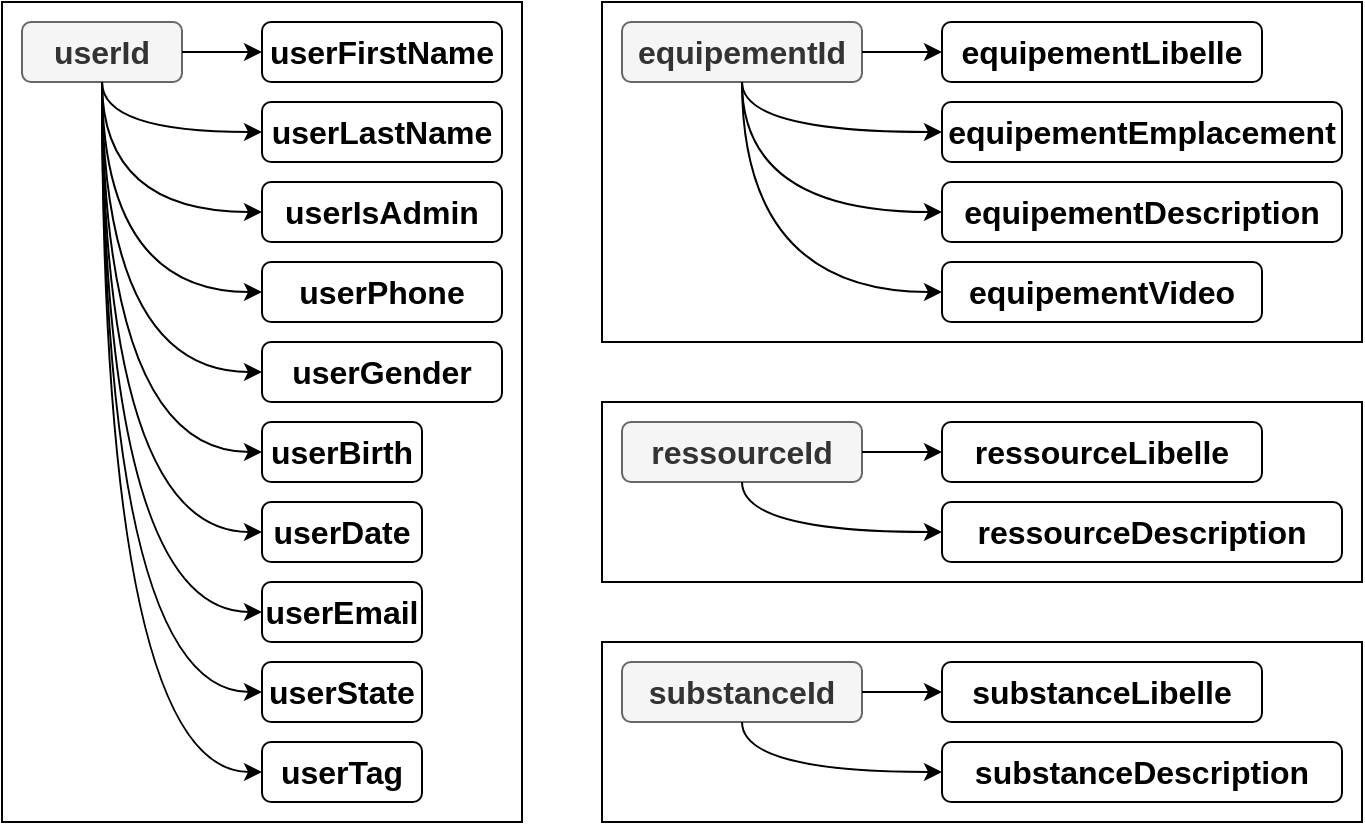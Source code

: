 <mxfile version="20.6.2" type="device"><diagram id="U-tvfoxc7lPyAdKgY_oc" name="Page-1"><mxGraphModel dx="599" dy="728" grid="1" gridSize="10" guides="1" tooltips="1" connect="1" arrows="1" fold="1" page="1" pageScale="1" pageWidth="1600" pageHeight="900" math="0" shadow="0"><root><mxCell id="0"/><mxCell id="1" parent="0"/><mxCell id="CwdYEeybxTJj4bw3ZAdH-25" value="" style="group" vertex="1" connectable="0" parent="1"><mxGeometry x="40" y="40" width="260" height="410" as="geometry"/></mxCell><mxCell id="CwdYEeybxTJj4bw3ZAdH-3" value="" style="rounded=0;whiteSpace=wrap;html=1;fillColor=none;" vertex="1" parent="CwdYEeybxTJj4bw3ZAdH-25"><mxGeometry width="260" height="410" as="geometry"/></mxCell><mxCell id="CwdYEeybxTJj4bw3ZAdH-1" value="&lt;b&gt;&lt;font style=&quot;font-size: 16px&quot;&gt;userId&lt;/font&gt;&lt;/b&gt;" style="rounded=1;whiteSpace=wrap;html=1;fillColor=#f5f5f5;fontColor=#333333;strokeColor=#666666;" vertex="1" parent="CwdYEeybxTJj4bw3ZAdH-25"><mxGeometry x="10" y="10" width="80" height="30" as="geometry"/></mxCell><mxCell id="CwdYEeybxTJj4bw3ZAdH-4" value="&lt;b&gt;&lt;font style=&quot;font-size: 16px&quot;&gt;userDate&lt;/font&gt;&lt;/b&gt;" style="rounded=1;whiteSpace=wrap;html=1;fillColor=none;" vertex="1" parent="CwdYEeybxTJj4bw3ZAdH-25"><mxGeometry x="130" y="250" width="80" height="30" as="geometry"/></mxCell><mxCell id="CwdYEeybxTJj4bw3ZAdH-6" style="rounded=0;orthogonalLoop=1;jettySize=auto;html=1;edgeStyle=orthogonalEdgeStyle;curved=1;" edge="1" parent="CwdYEeybxTJj4bw3ZAdH-25" source="CwdYEeybxTJj4bw3ZAdH-1" target="CwdYEeybxTJj4bw3ZAdH-4"><mxGeometry relative="1" as="geometry"><Array as="points"><mxPoint x="50" y="265"/></Array></mxGeometry></mxCell><mxCell id="CwdYEeybxTJj4bw3ZAdH-7" style="rounded=0;orthogonalLoop=1;jettySize=auto;html=1;edgeStyle=orthogonalEdgeStyle;curved=1;" edge="1" parent="CwdYEeybxTJj4bw3ZAdH-25" target="CwdYEeybxTJj4bw3ZAdH-8" source="CwdYEeybxTJj4bw3ZAdH-1"><mxGeometry relative="1" as="geometry"><mxPoint x="90" y="65" as="sourcePoint"/><Array as="points"><mxPoint x="50" y="345"/></Array></mxGeometry></mxCell><mxCell id="CwdYEeybxTJj4bw3ZAdH-8" value="&lt;b&gt;&lt;font style=&quot;font-size: 16px&quot;&gt;userState&lt;/font&gt;&lt;/b&gt;" style="rounded=1;whiteSpace=wrap;html=1;fillColor=none;" vertex="1" parent="CwdYEeybxTJj4bw3ZAdH-25"><mxGeometry x="130" y="330" width="80" height="30" as="geometry"/></mxCell><mxCell id="CwdYEeybxTJj4bw3ZAdH-9" style="rounded=0;orthogonalLoop=1;jettySize=auto;html=1;edgeStyle=orthogonalEdgeStyle;curved=1;" edge="1" parent="CwdYEeybxTJj4bw3ZAdH-25" target="CwdYEeybxTJj4bw3ZAdH-10" source="CwdYEeybxTJj4bw3ZAdH-1"><mxGeometry relative="1" as="geometry"><mxPoint x="90" y="105" as="sourcePoint"/><Array as="points"><mxPoint x="50" y="105"/></Array></mxGeometry></mxCell><mxCell id="CwdYEeybxTJj4bw3ZAdH-10" value="&lt;b&gt;&lt;font style=&quot;font-size: 16px&quot;&gt;userIsAdmin&lt;/font&gt;&lt;/b&gt;" style="rounded=1;whiteSpace=wrap;html=1;fillColor=none;" vertex="1" parent="CwdYEeybxTJj4bw3ZAdH-25"><mxGeometry x="130" y="90" width="120" height="30" as="geometry"/></mxCell><mxCell id="CwdYEeybxTJj4bw3ZAdH-11" style="rounded=0;orthogonalLoop=1;jettySize=auto;html=1;edgeStyle=orthogonalEdgeStyle;curved=1;" edge="1" parent="CwdYEeybxTJj4bw3ZAdH-25" target="CwdYEeybxTJj4bw3ZAdH-12" source="CwdYEeybxTJj4bw3ZAdH-1"><mxGeometry relative="1" as="geometry"><mxPoint x="72.5" y="80" as="sourcePoint"/></mxGeometry></mxCell><mxCell id="CwdYEeybxTJj4bw3ZAdH-12" value="&lt;b&gt;&lt;font style=&quot;font-size: 16px&quot;&gt;userFirstName&lt;/font&gt;&lt;/b&gt;" style="rounded=1;whiteSpace=wrap;html=1;fillColor=none;" vertex="1" parent="CwdYEeybxTJj4bw3ZAdH-25"><mxGeometry x="130" y="10" width="120" height="30" as="geometry"/></mxCell><mxCell id="CwdYEeybxTJj4bw3ZAdH-13" style="rounded=0;orthogonalLoop=1;jettySize=auto;html=1;edgeStyle=orthogonalEdgeStyle;curved=1;" edge="1" parent="CwdYEeybxTJj4bw3ZAdH-25" target="CwdYEeybxTJj4bw3ZAdH-14" source="CwdYEeybxTJj4bw3ZAdH-1"><mxGeometry relative="1" as="geometry"><mxPoint x="72.5" y="120" as="sourcePoint"/><Array as="points"><mxPoint x="50" y="65"/></Array></mxGeometry></mxCell><mxCell id="CwdYEeybxTJj4bw3ZAdH-14" value="&lt;b&gt;&lt;font style=&quot;font-size: 16px&quot;&gt;userLastName&lt;/font&gt;&lt;/b&gt;" style="rounded=1;whiteSpace=wrap;html=1;fillColor=none;" vertex="1" parent="CwdYEeybxTJj4bw3ZAdH-25"><mxGeometry x="130" y="50" width="120" height="30" as="geometry"/></mxCell><mxCell id="CwdYEeybxTJj4bw3ZAdH-15" style="rounded=0;orthogonalLoop=1;jettySize=auto;html=1;edgeStyle=orthogonalEdgeStyle;curved=1;" edge="1" parent="CwdYEeybxTJj4bw3ZAdH-25" target="CwdYEeybxTJj4bw3ZAdH-16" source="CwdYEeybxTJj4bw3ZAdH-1"><mxGeometry relative="1" as="geometry"><mxPoint x="72.5" y="160" as="sourcePoint"/><Array as="points"><mxPoint x="50" y="225"/></Array></mxGeometry></mxCell><mxCell id="CwdYEeybxTJj4bw3ZAdH-16" value="&lt;b&gt;&lt;font style=&quot;font-size: 16px&quot;&gt;userBirth&lt;/font&gt;&lt;/b&gt;" style="rounded=1;whiteSpace=wrap;html=1;fillColor=none;" vertex="1" parent="CwdYEeybxTJj4bw3ZAdH-25"><mxGeometry x="130" y="210" width="80" height="30" as="geometry"/></mxCell><mxCell id="CwdYEeybxTJj4bw3ZAdH-17" style="rounded=0;orthogonalLoop=1;jettySize=auto;html=1;edgeStyle=orthogonalEdgeStyle;curved=1;" edge="1" parent="CwdYEeybxTJj4bw3ZAdH-25" target="CwdYEeybxTJj4bw3ZAdH-18" source="CwdYEeybxTJj4bw3ZAdH-1"><mxGeometry relative="1" as="geometry"><mxPoint x="-47.5" y="160" as="sourcePoint"/><Array as="points"><mxPoint x="50" y="185"/></Array></mxGeometry></mxCell><mxCell id="CwdYEeybxTJj4bw3ZAdH-18" value="&lt;b&gt;&lt;font style=&quot;font-size: 16px&quot;&gt;userGender&lt;/font&gt;&lt;/b&gt;" style="rounded=1;whiteSpace=wrap;html=1;fillColor=none;" vertex="1" parent="CwdYEeybxTJj4bw3ZAdH-25"><mxGeometry x="130" y="170" width="120" height="30" as="geometry"/></mxCell><mxCell id="CwdYEeybxTJj4bw3ZAdH-19" style="rounded=0;orthogonalLoop=1;jettySize=auto;html=1;edgeStyle=orthogonalEdgeStyle;curved=1;" edge="1" parent="CwdYEeybxTJj4bw3ZAdH-25" target="CwdYEeybxTJj4bw3ZAdH-20" source="CwdYEeybxTJj4bw3ZAdH-1"><mxGeometry relative="1" as="geometry"><mxPoint x="-7.5" y="160" as="sourcePoint"/><Array as="points"><mxPoint x="50" y="305"/></Array></mxGeometry></mxCell><mxCell id="CwdYEeybxTJj4bw3ZAdH-20" value="&lt;b&gt;&lt;font style=&quot;font-size: 16px&quot;&gt;userEmail&lt;/font&gt;&lt;/b&gt;" style="rounded=1;whiteSpace=wrap;html=1;fillColor=none;" vertex="1" parent="CwdYEeybxTJj4bw3ZAdH-25"><mxGeometry x="130" y="290" width="80" height="30" as="geometry"/></mxCell><mxCell id="CwdYEeybxTJj4bw3ZAdH-21" style="rounded=0;orthogonalLoop=1;jettySize=auto;html=1;edgeStyle=orthogonalEdgeStyle;curved=1;" edge="1" parent="CwdYEeybxTJj4bw3ZAdH-25" target="CwdYEeybxTJj4bw3ZAdH-22" source="CwdYEeybxTJj4bw3ZAdH-1"><mxGeometry relative="1" as="geometry"><mxPoint y="110" as="sourcePoint"/><Array as="points"><mxPoint x="50" y="385"/></Array></mxGeometry></mxCell><mxCell id="CwdYEeybxTJj4bw3ZAdH-22" value="&lt;b&gt;&lt;font style=&quot;font-size: 16px&quot;&gt;userTag&lt;/font&gt;&lt;/b&gt;" style="rounded=1;whiteSpace=wrap;html=1;fillColor=none;" vertex="1" parent="CwdYEeybxTJj4bw3ZAdH-25"><mxGeometry x="130" y="370" width="80" height="30" as="geometry"/></mxCell><mxCell id="CwdYEeybxTJj4bw3ZAdH-23" style="rounded=0;orthogonalLoop=1;jettySize=auto;html=1;edgeStyle=orthogonalEdgeStyle;curved=1;" edge="1" parent="CwdYEeybxTJj4bw3ZAdH-25" target="CwdYEeybxTJj4bw3ZAdH-24" source="CwdYEeybxTJj4bw3ZAdH-1"><mxGeometry relative="1" as="geometry"><mxPoint x="18.75" y="70" as="sourcePoint"/><Array as="points"><mxPoint x="50" y="145"/></Array></mxGeometry></mxCell><mxCell id="CwdYEeybxTJj4bw3ZAdH-24" value="&lt;b&gt;&lt;font style=&quot;font-size: 16px&quot;&gt;userPhone&lt;/font&gt;&lt;/b&gt;" style="rounded=1;whiteSpace=wrap;html=1;fillColor=none;" vertex="1" parent="CwdYEeybxTJj4bw3ZAdH-25"><mxGeometry x="130" y="130" width="120" height="30" as="geometry"/></mxCell><mxCell id="CwdYEeybxTJj4bw3ZAdH-50" value="" style="group" vertex="1" connectable="0" parent="1"><mxGeometry x="340" y="40" width="380" height="170" as="geometry"/></mxCell><mxCell id="CwdYEeybxTJj4bw3ZAdH-27" value="" style="rounded=0;whiteSpace=wrap;html=1;fillColor=none;" vertex="1" parent="CwdYEeybxTJj4bw3ZAdH-50"><mxGeometry width="380" height="170" as="geometry"/></mxCell><mxCell id="CwdYEeybxTJj4bw3ZAdH-28" value="&lt;b&gt;&lt;font style=&quot;font-size: 16px&quot;&gt;equipementId&lt;/font&gt;&lt;/b&gt;" style="rounded=1;whiteSpace=wrap;html=1;fillColor=#f5f5f5;fontColor=#333333;strokeColor=#666666;" vertex="1" parent="CwdYEeybxTJj4bw3ZAdH-50"><mxGeometry x="10" y="10" width="120" height="30" as="geometry"/></mxCell><mxCell id="CwdYEeybxTJj4bw3ZAdH-33" style="rounded=0;orthogonalLoop=1;jettySize=auto;html=1;edgeStyle=orthogonalEdgeStyle;curved=1;" edge="1" parent="CwdYEeybxTJj4bw3ZAdH-50" source="CwdYEeybxTJj4bw3ZAdH-28" target="CwdYEeybxTJj4bw3ZAdH-34"><mxGeometry relative="1" as="geometry"><mxPoint x="130" y="105" as="sourcePoint"/><Array as="points"><mxPoint x="70" y="105"/></Array></mxGeometry></mxCell><mxCell id="CwdYEeybxTJj4bw3ZAdH-34" value="&lt;b&gt;&lt;font style=&quot;font-size: 16px&quot;&gt;equipementDescription&lt;/font&gt;&lt;/b&gt;" style="rounded=1;whiteSpace=wrap;html=1;fillColor=none;" vertex="1" parent="CwdYEeybxTJj4bw3ZAdH-50"><mxGeometry x="170" y="90" width="200" height="30" as="geometry"/></mxCell><mxCell id="CwdYEeybxTJj4bw3ZAdH-35" style="rounded=0;orthogonalLoop=1;jettySize=auto;html=1;edgeStyle=orthogonalEdgeStyle;curved=1;" edge="1" parent="CwdYEeybxTJj4bw3ZAdH-50" source="CwdYEeybxTJj4bw3ZAdH-28" target="CwdYEeybxTJj4bw3ZAdH-36"><mxGeometry relative="1" as="geometry"><mxPoint x="112.5" y="80" as="sourcePoint"/></mxGeometry></mxCell><mxCell id="CwdYEeybxTJj4bw3ZAdH-36" value="&lt;b&gt;&lt;font style=&quot;font-size: 16px&quot;&gt;equipementLibelle&lt;/font&gt;&lt;/b&gt;" style="rounded=1;whiteSpace=wrap;html=1;fillColor=none;" vertex="1" parent="CwdYEeybxTJj4bw3ZAdH-50"><mxGeometry x="170" y="10" width="160" height="30" as="geometry"/></mxCell><mxCell id="CwdYEeybxTJj4bw3ZAdH-37" style="rounded=0;orthogonalLoop=1;jettySize=auto;html=1;edgeStyle=orthogonalEdgeStyle;curved=1;" edge="1" parent="CwdYEeybxTJj4bw3ZAdH-50" source="CwdYEeybxTJj4bw3ZAdH-28" target="CwdYEeybxTJj4bw3ZAdH-38"><mxGeometry relative="1" as="geometry"><mxPoint x="112.5" y="120" as="sourcePoint"/><Array as="points"><mxPoint x="70" y="65"/></Array></mxGeometry></mxCell><mxCell id="CwdYEeybxTJj4bw3ZAdH-38" value="&lt;b&gt;&lt;font style=&quot;font-size: 16px&quot;&gt;equipementEmplacement&lt;br&gt;&lt;/font&gt;&lt;/b&gt;" style="rounded=1;whiteSpace=wrap;html=1;fillColor=none;" vertex="1" parent="CwdYEeybxTJj4bw3ZAdH-50"><mxGeometry x="170" y="50" width="200" height="30" as="geometry"/></mxCell><mxCell id="CwdYEeybxTJj4bw3ZAdH-47" style="rounded=0;orthogonalLoop=1;jettySize=auto;html=1;edgeStyle=orthogonalEdgeStyle;curved=1;" edge="1" parent="CwdYEeybxTJj4bw3ZAdH-50" source="CwdYEeybxTJj4bw3ZAdH-28" target="CwdYEeybxTJj4bw3ZAdH-48"><mxGeometry relative="1" as="geometry"><mxPoint x="58.75" y="70" as="sourcePoint"/><Array as="points"><mxPoint x="70" y="145"/></Array></mxGeometry></mxCell><mxCell id="CwdYEeybxTJj4bw3ZAdH-48" value="&lt;b&gt;&lt;font style=&quot;font-size: 16px&quot;&gt;equipementVideo&lt;/font&gt;&lt;/b&gt;" style="rounded=1;whiteSpace=wrap;html=1;fillColor=none;" vertex="1" parent="CwdYEeybxTJj4bw3ZAdH-50"><mxGeometry x="170" y="130" width="160" height="30" as="geometry"/></mxCell><mxCell id="CwdYEeybxTJj4bw3ZAdH-62" value="" style="group" vertex="1" connectable="0" parent="1"><mxGeometry x="340" y="240" width="380" height="90" as="geometry"/></mxCell><mxCell id="CwdYEeybxTJj4bw3ZAdH-52" value="" style="rounded=0;whiteSpace=wrap;html=1;fillColor=none;" vertex="1" parent="CwdYEeybxTJj4bw3ZAdH-62"><mxGeometry width="380" height="90" as="geometry"/></mxCell><mxCell id="CwdYEeybxTJj4bw3ZAdH-53" value="&lt;b&gt;&lt;font style=&quot;font-size: 16px&quot;&gt;ressourceId&lt;/font&gt;&lt;/b&gt;" style="rounded=1;whiteSpace=wrap;html=1;fillColor=#f5f5f5;fontColor=#333333;strokeColor=#666666;" vertex="1" parent="CwdYEeybxTJj4bw3ZAdH-62"><mxGeometry x="10" y="10" width="120" height="30" as="geometry"/></mxCell><mxCell id="CwdYEeybxTJj4bw3ZAdH-56" style="rounded=0;orthogonalLoop=1;jettySize=auto;html=1;edgeStyle=orthogonalEdgeStyle;curved=1;" edge="1" parent="CwdYEeybxTJj4bw3ZAdH-62" source="CwdYEeybxTJj4bw3ZAdH-53" target="CwdYEeybxTJj4bw3ZAdH-57"><mxGeometry relative="1" as="geometry"><mxPoint x="112.5" y="80" as="sourcePoint"/></mxGeometry></mxCell><mxCell id="CwdYEeybxTJj4bw3ZAdH-57" value="&lt;b&gt;&lt;font style=&quot;font-size: 16px&quot;&gt;ressourceLibelle&lt;/font&gt;&lt;/b&gt;" style="rounded=1;whiteSpace=wrap;html=1;fillColor=none;" vertex="1" parent="CwdYEeybxTJj4bw3ZAdH-62"><mxGeometry x="170" y="10" width="160" height="30" as="geometry"/></mxCell><mxCell id="CwdYEeybxTJj4bw3ZAdH-58" style="rounded=0;orthogonalLoop=1;jettySize=auto;html=1;edgeStyle=orthogonalEdgeStyle;curved=1;" edge="1" parent="CwdYEeybxTJj4bw3ZAdH-62" source="CwdYEeybxTJj4bw3ZAdH-53" target="CwdYEeybxTJj4bw3ZAdH-59"><mxGeometry relative="1" as="geometry"><mxPoint x="112.5" y="120" as="sourcePoint"/><Array as="points"><mxPoint x="70" y="65"/></Array></mxGeometry></mxCell><mxCell id="CwdYEeybxTJj4bw3ZAdH-59" value="&lt;b&gt;&lt;font style=&quot;font-size: 16px&quot;&gt;ressourceDescription&lt;br&gt;&lt;/font&gt;&lt;/b&gt;" style="rounded=1;whiteSpace=wrap;html=1;fillColor=none;" vertex="1" parent="CwdYEeybxTJj4bw3ZAdH-62"><mxGeometry x="170" y="50" width="200" height="30" as="geometry"/></mxCell><mxCell id="CwdYEeybxTJj4bw3ZAdH-63" value="" style="group" vertex="1" connectable="0" parent="1"><mxGeometry x="340" y="360" width="380" height="90" as="geometry"/></mxCell><mxCell id="CwdYEeybxTJj4bw3ZAdH-64" value="" style="rounded=0;whiteSpace=wrap;html=1;fillColor=none;" vertex="1" parent="CwdYEeybxTJj4bw3ZAdH-63"><mxGeometry width="380" height="90" as="geometry"/></mxCell><mxCell id="CwdYEeybxTJj4bw3ZAdH-65" value="&lt;b&gt;&lt;font style=&quot;font-size: 16px&quot;&gt;substanceId&lt;/font&gt;&lt;/b&gt;" style="rounded=1;whiteSpace=wrap;html=1;fillColor=#f5f5f5;fontColor=#333333;strokeColor=#666666;" vertex="1" parent="CwdYEeybxTJj4bw3ZAdH-63"><mxGeometry x="10" y="10" width="120" height="30" as="geometry"/></mxCell><mxCell id="CwdYEeybxTJj4bw3ZAdH-66" style="rounded=0;orthogonalLoop=1;jettySize=auto;html=1;edgeStyle=orthogonalEdgeStyle;curved=1;" edge="1" parent="CwdYEeybxTJj4bw3ZAdH-63" source="CwdYEeybxTJj4bw3ZAdH-65" target="CwdYEeybxTJj4bw3ZAdH-67"><mxGeometry relative="1" as="geometry"><mxPoint x="112.5" y="80" as="sourcePoint"/></mxGeometry></mxCell><mxCell id="CwdYEeybxTJj4bw3ZAdH-67" value="&lt;b&gt;&lt;font style=&quot;font-size: 16px&quot;&gt;substanceLibelle&lt;/font&gt;&lt;/b&gt;" style="rounded=1;whiteSpace=wrap;html=1;fillColor=none;" vertex="1" parent="CwdYEeybxTJj4bw3ZAdH-63"><mxGeometry x="170" y="10" width="160" height="30" as="geometry"/></mxCell><mxCell id="CwdYEeybxTJj4bw3ZAdH-68" style="rounded=0;orthogonalLoop=1;jettySize=auto;html=1;edgeStyle=orthogonalEdgeStyle;curved=1;" edge="1" parent="CwdYEeybxTJj4bw3ZAdH-63" source="CwdYEeybxTJj4bw3ZAdH-65" target="CwdYEeybxTJj4bw3ZAdH-69"><mxGeometry relative="1" as="geometry"><mxPoint x="112.5" y="120" as="sourcePoint"/><Array as="points"><mxPoint x="70" y="65"/></Array></mxGeometry></mxCell><mxCell id="CwdYEeybxTJj4bw3ZAdH-69" value="&lt;b&gt;&lt;font style=&quot;font-size: 16px&quot;&gt;substanceDescription&lt;br&gt;&lt;/font&gt;&lt;/b&gt;" style="rounded=1;whiteSpace=wrap;html=1;fillColor=none;" vertex="1" parent="CwdYEeybxTJj4bw3ZAdH-63"><mxGeometry x="170" y="50" width="200" height="30" as="geometry"/></mxCell></root></mxGraphModel></diagram></mxfile>